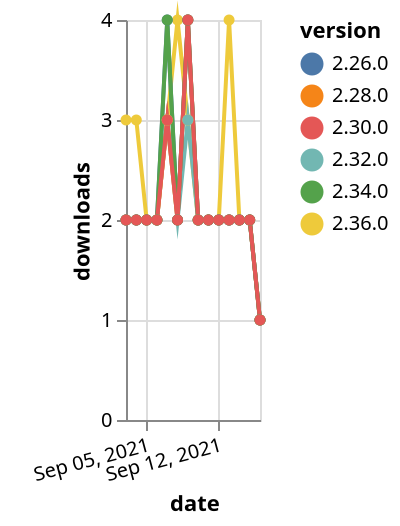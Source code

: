{"$schema": "https://vega.github.io/schema/vega-lite/v5.json", "description": "A simple bar chart with embedded data.", "data": {"values": [{"date": "2021-09-03", "total": 220, "delta": 3, "version": "2.36.0"}, {"date": "2021-09-04", "total": 223, "delta": 3, "version": "2.36.0"}, {"date": "2021-09-05", "total": 225, "delta": 2, "version": "2.36.0"}, {"date": "2021-09-06", "total": 227, "delta": 2, "version": "2.36.0"}, {"date": "2021-09-07", "total": 230, "delta": 3, "version": "2.36.0"}, {"date": "2021-09-08", "total": 234, "delta": 4, "version": "2.36.0"}, {"date": "2021-09-09", "total": 237, "delta": 3, "version": "2.36.0"}, {"date": "2021-09-10", "total": 239, "delta": 2, "version": "2.36.0"}, {"date": "2021-09-11", "total": 241, "delta": 2, "version": "2.36.0"}, {"date": "2021-09-12", "total": 243, "delta": 2, "version": "2.36.0"}, {"date": "2021-09-13", "total": 247, "delta": 4, "version": "2.36.0"}, {"date": "2021-09-14", "total": 249, "delta": 2, "version": "2.36.0"}, {"date": "2021-09-15", "total": 251, "delta": 2, "version": "2.36.0"}, {"date": "2021-09-16", "total": 252, "delta": 1, "version": "2.36.0"}, {"date": "2021-09-03", "total": 998, "delta": 2, "version": "2.32.0"}, {"date": "2021-09-04", "total": 1000, "delta": 2, "version": "2.32.0"}, {"date": "2021-09-05", "total": 1002, "delta": 2, "version": "2.32.0"}, {"date": "2021-09-06", "total": 1004, "delta": 2, "version": "2.32.0"}, {"date": "2021-09-07", "total": 1007, "delta": 3, "version": "2.32.0"}, {"date": "2021-09-08", "total": 1009, "delta": 2, "version": "2.32.0"}, {"date": "2021-09-09", "total": 1012, "delta": 3, "version": "2.32.0"}, {"date": "2021-09-10", "total": 1014, "delta": 2, "version": "2.32.0"}, {"date": "2021-09-11", "total": 1016, "delta": 2, "version": "2.32.0"}, {"date": "2021-09-12", "total": 1018, "delta": 2, "version": "2.32.0"}, {"date": "2021-09-13", "total": 1020, "delta": 2, "version": "2.32.0"}, {"date": "2021-09-14", "total": 1022, "delta": 2, "version": "2.32.0"}, {"date": "2021-09-15", "total": 1024, "delta": 2, "version": "2.32.0"}, {"date": "2021-09-16", "total": 1025, "delta": 1, "version": "2.32.0"}, {"date": "2021-09-03", "total": 1691, "delta": 2, "version": "2.28.0"}, {"date": "2021-09-04", "total": 1693, "delta": 2, "version": "2.28.0"}, {"date": "2021-09-05", "total": 1695, "delta": 2, "version": "2.28.0"}, {"date": "2021-09-06", "total": 1697, "delta": 2, "version": "2.28.0"}, {"date": "2021-09-07", "total": 1700, "delta": 3, "version": "2.28.0"}, {"date": "2021-09-08", "total": 1702, "delta": 2, "version": "2.28.0"}, {"date": "2021-09-09", "total": 1706, "delta": 4, "version": "2.28.0"}, {"date": "2021-09-10", "total": 1708, "delta": 2, "version": "2.28.0"}, {"date": "2021-09-11", "total": 1710, "delta": 2, "version": "2.28.0"}, {"date": "2021-09-12", "total": 1712, "delta": 2, "version": "2.28.0"}, {"date": "2021-09-13", "total": 1714, "delta": 2, "version": "2.28.0"}, {"date": "2021-09-14", "total": 1716, "delta": 2, "version": "2.28.0"}, {"date": "2021-09-15", "total": 1718, "delta": 2, "version": "2.28.0"}, {"date": "2021-09-16", "total": 1719, "delta": 1, "version": "2.28.0"}, {"date": "2021-09-03", "total": 2227, "delta": 2, "version": "2.26.0"}, {"date": "2021-09-04", "total": 2229, "delta": 2, "version": "2.26.0"}, {"date": "2021-09-05", "total": 2231, "delta": 2, "version": "2.26.0"}, {"date": "2021-09-06", "total": 2233, "delta": 2, "version": "2.26.0"}, {"date": "2021-09-07", "total": 2237, "delta": 4, "version": "2.26.0"}, {"date": "2021-09-08", "total": 2239, "delta": 2, "version": "2.26.0"}, {"date": "2021-09-09", "total": 2243, "delta": 4, "version": "2.26.0"}, {"date": "2021-09-10", "total": 2245, "delta": 2, "version": "2.26.0"}, {"date": "2021-09-11", "total": 2247, "delta": 2, "version": "2.26.0"}, {"date": "2021-09-12", "total": 2249, "delta": 2, "version": "2.26.0"}, {"date": "2021-09-13", "total": 2251, "delta": 2, "version": "2.26.0"}, {"date": "2021-09-14", "total": 2253, "delta": 2, "version": "2.26.0"}, {"date": "2021-09-15", "total": 2255, "delta": 2, "version": "2.26.0"}, {"date": "2021-09-16", "total": 2256, "delta": 1, "version": "2.26.0"}, {"date": "2021-09-03", "total": 692, "delta": 2, "version": "2.34.0"}, {"date": "2021-09-04", "total": 694, "delta": 2, "version": "2.34.0"}, {"date": "2021-09-05", "total": 696, "delta": 2, "version": "2.34.0"}, {"date": "2021-09-06", "total": 698, "delta": 2, "version": "2.34.0"}, {"date": "2021-09-07", "total": 702, "delta": 4, "version": "2.34.0"}, {"date": "2021-09-08", "total": 704, "delta": 2, "version": "2.34.0"}, {"date": "2021-09-09", "total": 708, "delta": 4, "version": "2.34.0"}, {"date": "2021-09-10", "total": 710, "delta": 2, "version": "2.34.0"}, {"date": "2021-09-11", "total": 712, "delta": 2, "version": "2.34.0"}, {"date": "2021-09-12", "total": 714, "delta": 2, "version": "2.34.0"}, {"date": "2021-09-13", "total": 716, "delta": 2, "version": "2.34.0"}, {"date": "2021-09-14", "total": 718, "delta": 2, "version": "2.34.0"}, {"date": "2021-09-15", "total": 720, "delta": 2, "version": "2.34.0"}, {"date": "2021-09-16", "total": 721, "delta": 1, "version": "2.34.0"}, {"date": "2021-09-03", "total": 1472, "delta": 2, "version": "2.30.0"}, {"date": "2021-09-04", "total": 1474, "delta": 2, "version": "2.30.0"}, {"date": "2021-09-05", "total": 1476, "delta": 2, "version": "2.30.0"}, {"date": "2021-09-06", "total": 1478, "delta": 2, "version": "2.30.0"}, {"date": "2021-09-07", "total": 1481, "delta": 3, "version": "2.30.0"}, {"date": "2021-09-08", "total": 1483, "delta": 2, "version": "2.30.0"}, {"date": "2021-09-09", "total": 1487, "delta": 4, "version": "2.30.0"}, {"date": "2021-09-10", "total": 1489, "delta": 2, "version": "2.30.0"}, {"date": "2021-09-11", "total": 1491, "delta": 2, "version": "2.30.0"}, {"date": "2021-09-12", "total": 1493, "delta": 2, "version": "2.30.0"}, {"date": "2021-09-13", "total": 1495, "delta": 2, "version": "2.30.0"}, {"date": "2021-09-14", "total": 1497, "delta": 2, "version": "2.30.0"}, {"date": "2021-09-15", "total": 1499, "delta": 2, "version": "2.30.0"}, {"date": "2021-09-16", "total": 1500, "delta": 1, "version": "2.30.0"}]}, "width": "container", "mark": {"type": "line", "point": {"filled": true}}, "encoding": {"x": {"field": "date", "type": "temporal", "timeUnit": "yearmonthdate", "title": "date", "axis": {"labelAngle": -15}}, "y": {"field": "delta", "type": "quantitative", "title": "downloads"}, "color": {"field": "version", "type": "nominal"}, "tooltip": {"field": "delta"}}}